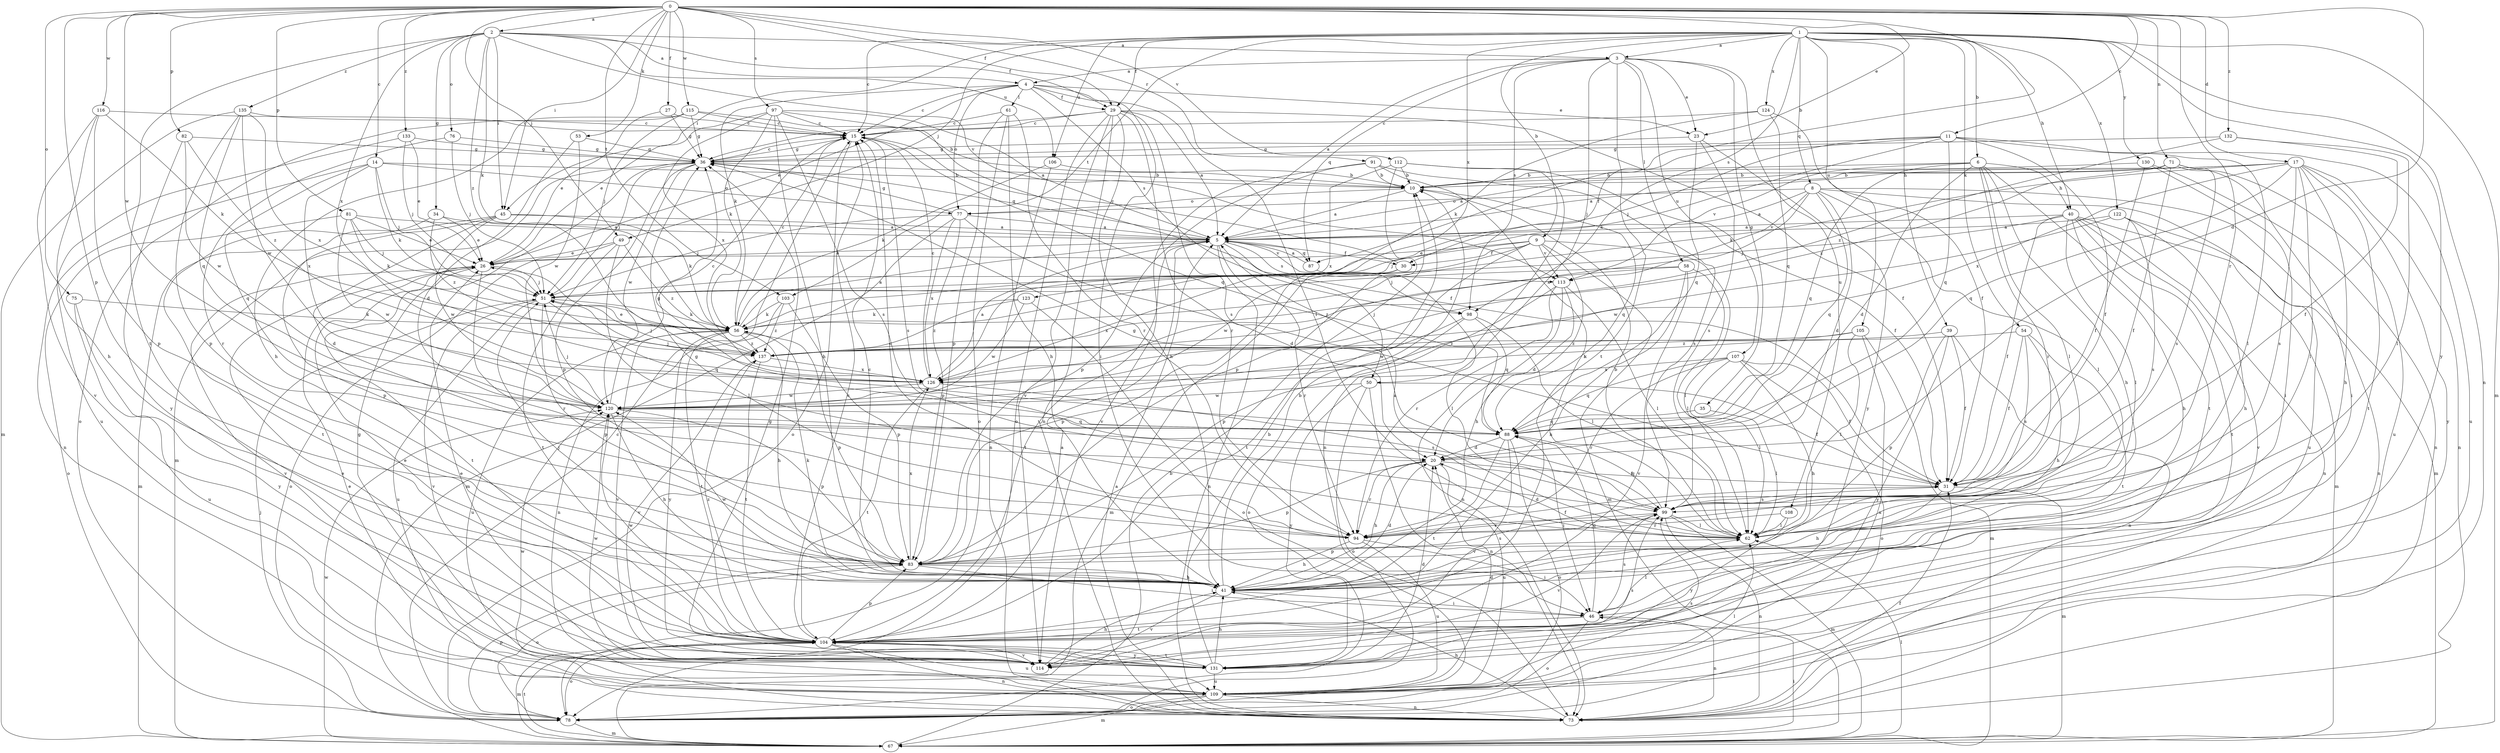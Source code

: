strict digraph  {
0;
1;
2;
3;
4;
5;
6;
8;
9;
10;
11;
14;
15;
17;
20;
23;
26;
27;
29;
30;
31;
34;
35;
36;
39;
40;
41;
45;
46;
49;
50;
51;
53;
54;
56;
58;
61;
62;
67;
71;
73;
75;
76;
77;
78;
81;
82;
83;
87;
88;
91;
94;
97;
98;
99;
103;
104;
105;
106;
107;
108;
109;
112;
113;
114;
115;
116;
120;
122;
123;
124;
126;
130;
131;
132;
133;
135;
137;
0 -> 2  [label=a];
0 -> 11  [label=c];
0 -> 14  [label=c];
0 -> 17  [label=d];
0 -> 20  [label=d];
0 -> 23  [label=e];
0 -> 27  [label=f];
0 -> 29  [label=f];
0 -> 45  [label=i];
0 -> 49  [label=j];
0 -> 53  [label=k];
0 -> 71  [label=n];
0 -> 75  [label=o];
0 -> 81  [label=p];
0 -> 82  [label=p];
0 -> 83  [label=p];
0 -> 87  [label=q];
0 -> 91  [label=r];
0 -> 94  [label=r];
0 -> 97  [label=s];
0 -> 103  [label=t];
0 -> 112  [label=v];
0 -> 115  [label=w];
0 -> 116  [label=w];
0 -> 120  [label=w];
0 -> 132  [label=z];
0 -> 133  [label=z];
1 -> 3  [label=a];
1 -> 6  [label=b];
1 -> 8  [label=b];
1 -> 9  [label=b];
1 -> 15  [label=c];
1 -> 29  [label=f];
1 -> 39  [label=h];
1 -> 40  [label=h];
1 -> 45  [label=i];
1 -> 49  [label=j];
1 -> 54  [label=k];
1 -> 67  [label=m];
1 -> 73  [label=n];
1 -> 98  [label=s];
1 -> 103  [label=t];
1 -> 105  [label=u];
1 -> 106  [label=u];
1 -> 122  [label=x];
1 -> 123  [label=x];
1 -> 124  [label=x];
1 -> 130  [label=y];
1 -> 131  [label=y];
2 -> 3  [label=a];
2 -> 4  [label=a];
2 -> 29  [label=f];
2 -> 34  [label=g];
2 -> 45  [label=i];
2 -> 56  [label=k];
2 -> 76  [label=o];
2 -> 104  [label=t];
2 -> 106  [label=u];
2 -> 113  [label=v];
2 -> 126  [label=x];
2 -> 135  [label=z];
2 -> 137  [label=z];
3 -> 4  [label=a];
3 -> 5  [label=a];
3 -> 23  [label=e];
3 -> 35  [label=g];
3 -> 50  [label=j];
3 -> 58  [label=l];
3 -> 87  [label=q];
3 -> 98  [label=s];
3 -> 104  [label=t];
3 -> 107  [label=u];
3 -> 108  [label=u];
4 -> 15  [label=c];
4 -> 23  [label=e];
4 -> 26  [label=e];
4 -> 29  [label=f];
4 -> 46  [label=i];
4 -> 56  [label=k];
4 -> 61  [label=l];
4 -> 62  [label=l];
4 -> 77  [label=o];
4 -> 98  [label=s];
5 -> 26  [label=e];
5 -> 30  [label=f];
5 -> 36  [label=g];
5 -> 50  [label=j];
5 -> 73  [label=n];
5 -> 87  [label=q];
5 -> 94  [label=r];
5 -> 98  [label=s];
5 -> 104  [label=t];
5 -> 113  [label=v];
6 -> 10  [label=b];
6 -> 20  [label=d];
6 -> 40  [label=h];
6 -> 41  [label=h];
6 -> 62  [label=l];
6 -> 88  [label=q];
6 -> 94  [label=r];
6 -> 104  [label=t];
6 -> 113  [label=v];
8 -> 5  [label=a];
8 -> 20  [label=d];
8 -> 62  [label=l];
8 -> 67  [label=m];
8 -> 77  [label=o];
8 -> 88  [label=q];
8 -> 109  [label=u];
8 -> 113  [label=v];
8 -> 126  [label=x];
9 -> 26  [label=e];
9 -> 30  [label=f];
9 -> 41  [label=h];
9 -> 51  [label=j];
9 -> 62  [label=l];
9 -> 67  [label=m];
9 -> 104  [label=t];
9 -> 113  [label=v];
9 -> 120  [label=w];
10 -> 5  [label=a];
10 -> 77  [label=o];
10 -> 88  [label=q];
11 -> 30  [label=f];
11 -> 31  [label=f];
11 -> 36  [label=g];
11 -> 51  [label=j];
11 -> 56  [label=k];
11 -> 62  [label=l];
11 -> 88  [label=q];
11 -> 109  [label=u];
14 -> 10  [label=b];
14 -> 51  [label=j];
14 -> 56  [label=k];
14 -> 73  [label=n];
14 -> 77  [label=o];
14 -> 88  [label=q];
14 -> 126  [label=x];
15 -> 36  [label=g];
15 -> 78  [label=o];
15 -> 88  [label=q];
15 -> 99  [label=s];
17 -> 5  [label=a];
17 -> 10  [label=b];
17 -> 41  [label=h];
17 -> 56  [label=k];
17 -> 62  [label=l];
17 -> 73  [label=n];
17 -> 88  [label=q];
17 -> 99  [label=s];
17 -> 104  [label=t];
17 -> 126  [label=x];
17 -> 131  [label=y];
20 -> 31  [label=f];
20 -> 41  [label=h];
20 -> 83  [label=p];
20 -> 94  [label=r];
20 -> 109  [label=u];
23 -> 36  [label=g];
23 -> 88  [label=q];
23 -> 99  [label=s];
23 -> 131  [label=y];
26 -> 51  [label=j];
26 -> 94  [label=r];
26 -> 104  [label=t];
26 -> 114  [label=v];
27 -> 15  [label=c];
27 -> 26  [label=e];
27 -> 36  [label=g];
29 -> 5  [label=a];
29 -> 15  [label=c];
29 -> 31  [label=f];
29 -> 36  [label=g];
29 -> 41  [label=h];
29 -> 73  [label=n];
29 -> 78  [label=o];
29 -> 94  [label=r];
29 -> 99  [label=s];
29 -> 114  [label=v];
30 -> 15  [label=c];
30 -> 67  [label=m];
30 -> 83  [label=p];
30 -> 126  [label=x];
31 -> 36  [label=g];
31 -> 41  [label=h];
31 -> 67  [label=m];
31 -> 99  [label=s];
34 -> 5  [label=a];
34 -> 26  [label=e];
34 -> 104  [label=t];
34 -> 137  [label=z];
35 -> 62  [label=l];
35 -> 88  [label=q];
36 -> 10  [label=b];
36 -> 15  [label=c];
36 -> 51  [label=j];
36 -> 67  [label=m];
36 -> 83  [label=p];
36 -> 120  [label=w];
39 -> 31  [label=f];
39 -> 73  [label=n];
39 -> 83  [label=p];
39 -> 131  [label=y];
39 -> 137  [label=z];
40 -> 5  [label=a];
40 -> 31  [label=f];
40 -> 41  [label=h];
40 -> 51  [label=j];
40 -> 62  [label=l];
40 -> 67  [label=m];
40 -> 73  [label=n];
40 -> 104  [label=t];
40 -> 114  [label=v];
41 -> 10  [label=b];
41 -> 15  [label=c];
41 -> 20  [label=d];
41 -> 46  [label=i];
41 -> 51  [label=j];
41 -> 56  [label=k];
41 -> 114  [label=v];
41 -> 120  [label=w];
45 -> 5  [label=a];
45 -> 20  [label=d];
45 -> 56  [label=k];
45 -> 67  [label=m];
45 -> 83  [label=p];
45 -> 120  [label=w];
46 -> 62  [label=l];
46 -> 73  [label=n];
46 -> 78  [label=o];
46 -> 88  [label=q];
46 -> 99  [label=s];
46 -> 104  [label=t];
49 -> 26  [label=e];
49 -> 62  [label=l];
49 -> 78  [label=o];
49 -> 104  [label=t];
49 -> 137  [label=z];
50 -> 31  [label=f];
50 -> 73  [label=n];
50 -> 78  [label=o];
50 -> 120  [label=w];
50 -> 131  [label=y];
51 -> 56  [label=k];
51 -> 83  [label=p];
51 -> 88  [label=q];
51 -> 109  [label=u];
51 -> 114  [label=v];
53 -> 20  [label=d];
53 -> 36  [label=g];
53 -> 120  [label=w];
54 -> 31  [label=f];
54 -> 41  [label=h];
54 -> 99  [label=s];
54 -> 104  [label=t];
54 -> 137  [label=z];
56 -> 5  [label=a];
56 -> 15  [label=c];
56 -> 41  [label=h];
56 -> 83  [label=p];
56 -> 104  [label=t];
56 -> 109  [label=u];
56 -> 114  [label=v];
56 -> 131  [label=y];
56 -> 137  [label=z];
58 -> 41  [label=h];
58 -> 51  [label=j];
58 -> 62  [label=l];
58 -> 114  [label=v];
58 -> 137  [label=z];
61 -> 15  [label=c];
61 -> 41  [label=h];
61 -> 78  [label=o];
61 -> 83  [label=p];
61 -> 94  [label=r];
62 -> 5  [label=a];
62 -> 10  [label=b];
62 -> 20  [label=d];
62 -> 83  [label=p];
67 -> 10  [label=b];
67 -> 46  [label=i];
67 -> 62  [label=l];
67 -> 104  [label=t];
67 -> 120  [label=w];
71 -> 5  [label=a];
71 -> 10  [label=b];
71 -> 31  [label=f];
71 -> 46  [label=i];
71 -> 99  [label=s];
71 -> 109  [label=u];
71 -> 137  [label=z];
73 -> 5  [label=a];
73 -> 41  [label=h];
75 -> 56  [label=k];
75 -> 109  [label=u];
75 -> 131  [label=y];
76 -> 36  [label=g];
76 -> 51  [label=j];
76 -> 94  [label=r];
77 -> 5  [label=a];
77 -> 20  [label=d];
77 -> 36  [label=g];
77 -> 51  [label=j];
77 -> 67  [label=m];
77 -> 83  [label=p];
77 -> 126  [label=x];
78 -> 15  [label=c];
78 -> 31  [label=f];
78 -> 51  [label=j];
78 -> 67  [label=m];
78 -> 83  [label=p];
81 -> 5  [label=a];
81 -> 26  [label=e];
81 -> 51  [label=j];
81 -> 56  [label=k];
81 -> 78  [label=o];
81 -> 120  [label=w];
82 -> 36  [label=g];
82 -> 120  [label=w];
82 -> 131  [label=y];
82 -> 137  [label=z];
83 -> 41  [label=h];
83 -> 46  [label=i];
83 -> 78  [label=o];
83 -> 99  [label=s];
83 -> 126  [label=x];
87 -> 5  [label=a];
87 -> 62  [label=l];
88 -> 20  [label=d];
88 -> 36  [label=g];
88 -> 46  [label=i];
88 -> 78  [label=o];
88 -> 104  [label=t];
88 -> 114  [label=v];
91 -> 10  [label=b];
91 -> 62  [label=l];
91 -> 83  [label=p];
91 -> 99  [label=s];
91 -> 114  [label=v];
94 -> 15  [label=c];
94 -> 31  [label=f];
94 -> 36  [label=g];
94 -> 41  [label=h];
94 -> 46  [label=i];
94 -> 109  [label=u];
97 -> 5  [label=a];
97 -> 15  [label=c];
97 -> 26  [label=e];
97 -> 31  [label=f];
97 -> 41  [label=h];
97 -> 56  [label=k];
97 -> 99  [label=s];
97 -> 126  [label=x];
98 -> 62  [label=l];
98 -> 78  [label=o];
98 -> 88  [label=q];
98 -> 120  [label=w];
99 -> 62  [label=l];
99 -> 67  [label=m];
99 -> 73  [label=n];
99 -> 88  [label=q];
99 -> 94  [label=r];
99 -> 114  [label=v];
103 -> 56  [label=k];
103 -> 73  [label=n];
103 -> 83  [label=p];
103 -> 137  [label=z];
104 -> 5  [label=a];
104 -> 15  [label=c];
104 -> 26  [label=e];
104 -> 67  [label=m];
104 -> 73  [label=n];
104 -> 78  [label=o];
104 -> 83  [label=p];
104 -> 109  [label=u];
104 -> 114  [label=v];
104 -> 120  [label=w];
104 -> 131  [label=y];
104 -> 137  [label=z];
105 -> 62  [label=l];
105 -> 67  [label=m];
105 -> 109  [label=u];
105 -> 126  [label=x];
105 -> 137  [label=z];
106 -> 10  [label=b];
106 -> 56  [label=k];
106 -> 73  [label=n];
107 -> 31  [label=f];
107 -> 41  [label=h];
107 -> 62  [label=l];
107 -> 78  [label=o];
107 -> 88  [label=q];
107 -> 94  [label=r];
107 -> 126  [label=x];
108 -> 62  [label=l];
108 -> 94  [label=r];
108 -> 131  [label=y];
109 -> 20  [label=d];
109 -> 26  [label=e];
109 -> 36  [label=g];
109 -> 62  [label=l];
109 -> 67  [label=m];
109 -> 73  [label=n];
109 -> 78  [label=o];
109 -> 99  [label=s];
109 -> 120  [label=w];
112 -> 10  [label=b];
112 -> 31  [label=f];
112 -> 73  [label=n];
112 -> 83  [label=p];
112 -> 126  [label=x];
113 -> 20  [label=d];
113 -> 62  [label=l];
113 -> 73  [label=n];
113 -> 83  [label=p];
113 -> 94  [label=r];
114 -> 26  [label=e];
114 -> 41  [label=h];
114 -> 99  [label=s];
114 -> 120  [label=w];
115 -> 10  [label=b];
115 -> 15  [label=c];
115 -> 36  [label=g];
115 -> 41  [label=h];
115 -> 51  [label=j];
115 -> 78  [label=o];
116 -> 15  [label=c];
116 -> 41  [label=h];
116 -> 56  [label=k];
116 -> 83  [label=p];
116 -> 114  [label=v];
120 -> 15  [label=c];
120 -> 41  [label=h];
120 -> 51  [label=j];
120 -> 83  [label=p];
120 -> 88  [label=q];
122 -> 5  [label=a];
122 -> 41  [label=h];
122 -> 73  [label=n];
122 -> 99  [label=s];
122 -> 120  [label=w];
123 -> 56  [label=k];
123 -> 78  [label=o];
123 -> 120  [label=w];
123 -> 137  [label=z];
124 -> 15  [label=c];
124 -> 31  [label=f];
124 -> 56  [label=k];
124 -> 88  [label=q];
126 -> 5  [label=a];
126 -> 15  [label=c];
126 -> 51  [label=j];
126 -> 99  [label=s];
126 -> 104  [label=t];
126 -> 120  [label=w];
130 -> 10  [label=b];
130 -> 31  [label=f];
130 -> 46  [label=i];
130 -> 73  [label=n];
131 -> 10  [label=b];
131 -> 20  [label=d];
131 -> 26  [label=e];
131 -> 36  [label=g];
131 -> 41  [label=h];
131 -> 104  [label=t];
131 -> 109  [label=u];
132 -> 31  [label=f];
132 -> 36  [label=g];
132 -> 62  [label=l];
132 -> 137  [label=z];
133 -> 26  [label=e];
133 -> 36  [label=g];
133 -> 51  [label=j];
133 -> 109  [label=u];
135 -> 15  [label=c];
135 -> 67  [label=m];
135 -> 83  [label=p];
135 -> 88  [label=q];
135 -> 120  [label=w];
135 -> 126  [label=x];
137 -> 26  [label=e];
137 -> 51  [label=j];
137 -> 104  [label=t];
137 -> 114  [label=v];
137 -> 126  [label=x];
}
